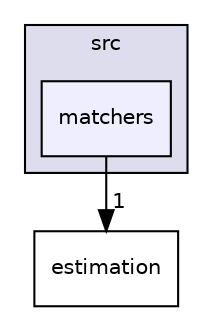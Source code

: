 digraph "src/matchers" {
  compound=true
  node [ fontsize="10", fontname="Helvetica"];
  edge [ labelfontsize="10", labelfontname="Helvetica"];
  subgraph clusterdir_68267d1309a1af8e8297ef4c3efbcdba {
    graph [ bgcolor="#ddddee", pencolor="black", label="src" fontname="Helvetica", fontsize="10", URL="dir_68267d1309a1af8e8297ef4c3efbcdba.html"]
  dir_8c9a2cd459528136298c00436401a402 [shape=box, label="matchers", style="filled", fillcolor="#eeeeff", pencolor="black", URL="dir_8c9a2cd459528136298c00436401a402.html"];
  }
  dir_710615f1fcb70e449001c5bcbae9c23a [shape=box label="estimation" URL="dir_710615f1fcb70e449001c5bcbae9c23a.html"];
  dir_8c9a2cd459528136298c00436401a402->dir_710615f1fcb70e449001c5bcbae9c23a [headlabel="1", labeldistance=1.5 headhref="dir_000003_000001.html"];
}
